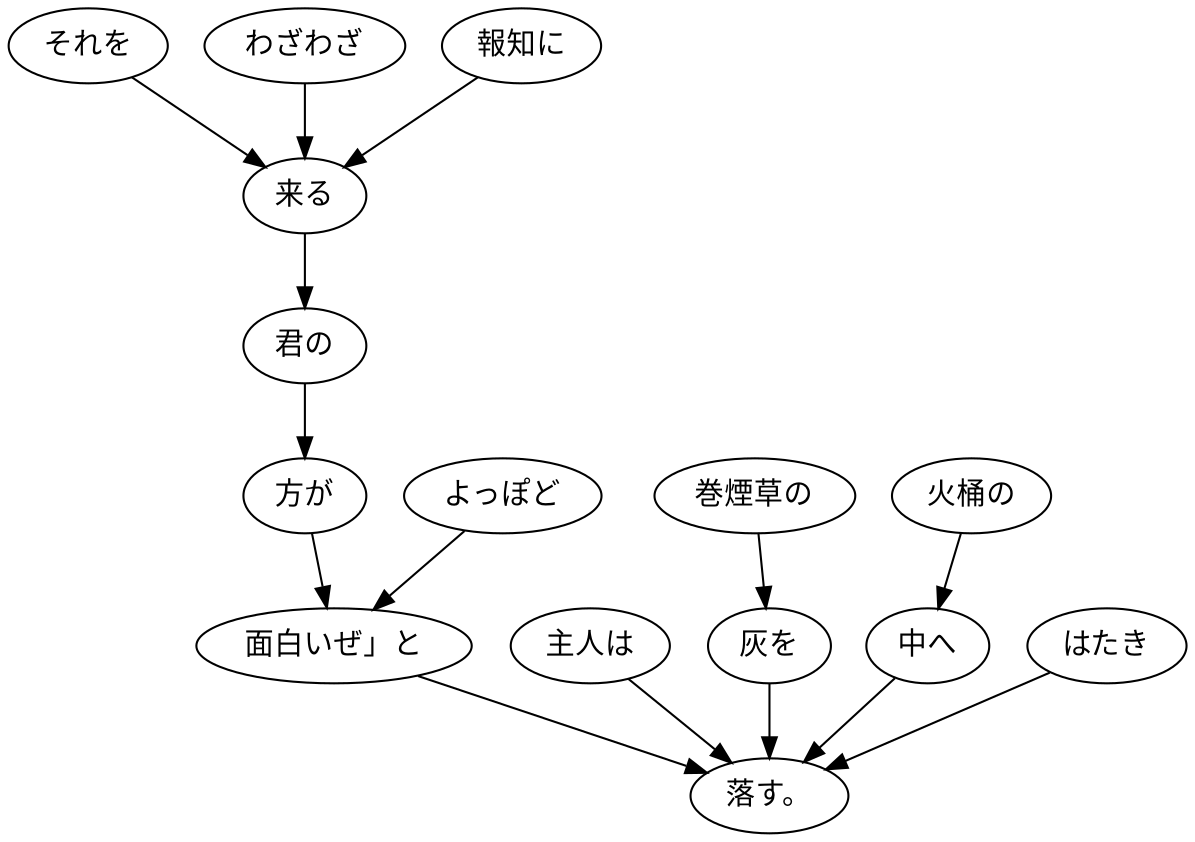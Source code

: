 digraph graph1569 {
	node0 [label="それを"];
	node1 [label="わざわざ"];
	node2 [label="報知に"];
	node3 [label="来る"];
	node4 [label="君の"];
	node5 [label="方が"];
	node6 [label="よっぽど"];
	node7 [label="面白いぜ」と"];
	node8 [label="主人は"];
	node9 [label="巻煙草の"];
	node10 [label="灰を"];
	node11 [label="火桶の"];
	node12 [label="中へ"];
	node13 [label="はたき"];
	node14 [label="落す。"];
	node0 -> node3;
	node1 -> node3;
	node2 -> node3;
	node3 -> node4;
	node4 -> node5;
	node5 -> node7;
	node6 -> node7;
	node7 -> node14;
	node8 -> node14;
	node9 -> node10;
	node10 -> node14;
	node11 -> node12;
	node12 -> node14;
	node13 -> node14;
}
